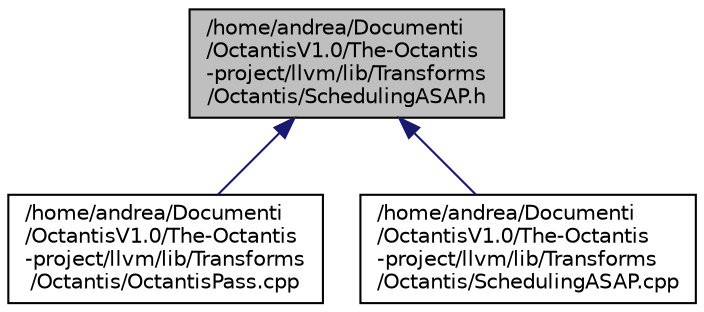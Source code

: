 digraph "/home/andrea/Documenti/OctantisV1.0/The-Octantis-project/llvm/lib/Transforms/Octantis/SchedulingASAP.h"
{
  edge [fontname="Helvetica",fontsize="10",labelfontname="Helvetica",labelfontsize="10"];
  node [fontname="Helvetica",fontsize="10",shape=record];
  Node9 [label="/home/andrea/Documenti\l/OctantisV1.0/The-Octantis\l-project/llvm/lib/Transforms\l/Octantis/SchedulingASAP.h",height=0.2,width=0.4,color="black", fillcolor="grey75", style="filled", fontcolor="black"];
  Node9 -> Node10 [dir="back",color="midnightblue",fontsize="10",style="solid",fontname="Helvetica"];
  Node10 [label="/home/andrea/Documenti\l/OctantisV1.0/The-Octantis\l-project/llvm/lib/Transforms\l/Octantis/OctantisPass.cpp",height=0.2,width=0.4,color="black", fillcolor="white", style="filled",URL="$OctantisPass_8cpp.html"];
  Node9 -> Node11 [dir="back",color="midnightblue",fontsize="10",style="solid",fontname="Helvetica"];
  Node11 [label="/home/andrea/Documenti\l/OctantisV1.0/The-Octantis\l-project/llvm/lib/Transforms\l/Octantis/SchedulingASAP.cpp",height=0.2,width=0.4,color="black", fillcolor="white", style="filled",URL="$SchedulingASAP_8cpp.html"];
}
